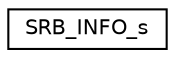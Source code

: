 digraph "Graphical Class Hierarchy"
{
 // LATEX_PDF_SIZE
  edge [fontname="Helvetica",fontsize="10",labelfontname="Helvetica",labelfontsize="10"];
  node [fontname="Helvetica",fontsize="10",shape=record];
  rankdir="LR";
  Node0 [label="SRB_INFO_s",height=0.2,width=0.4,color="black", fillcolor="white", style="filled",URL="$structSRB__INFO__s.html",tooltip=" "];
}
